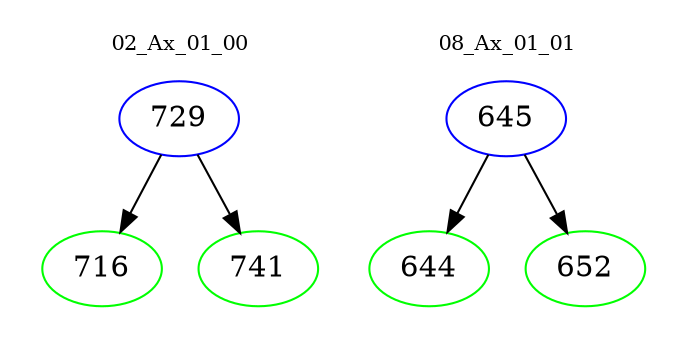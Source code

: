 digraph{
subgraph cluster_0 {
color = white
label = "02_Ax_01_00";
fontsize=10;
T0_729 [label="729", color="blue"]
T0_729 -> T0_716 [color="black"]
T0_716 [label="716", color="green"]
T0_729 -> T0_741 [color="black"]
T0_741 [label="741", color="green"]
}
subgraph cluster_1 {
color = white
label = "08_Ax_01_01";
fontsize=10;
T1_645 [label="645", color="blue"]
T1_645 -> T1_644 [color="black"]
T1_644 [label="644", color="green"]
T1_645 -> T1_652 [color="black"]
T1_652 [label="652", color="green"]
}
}
